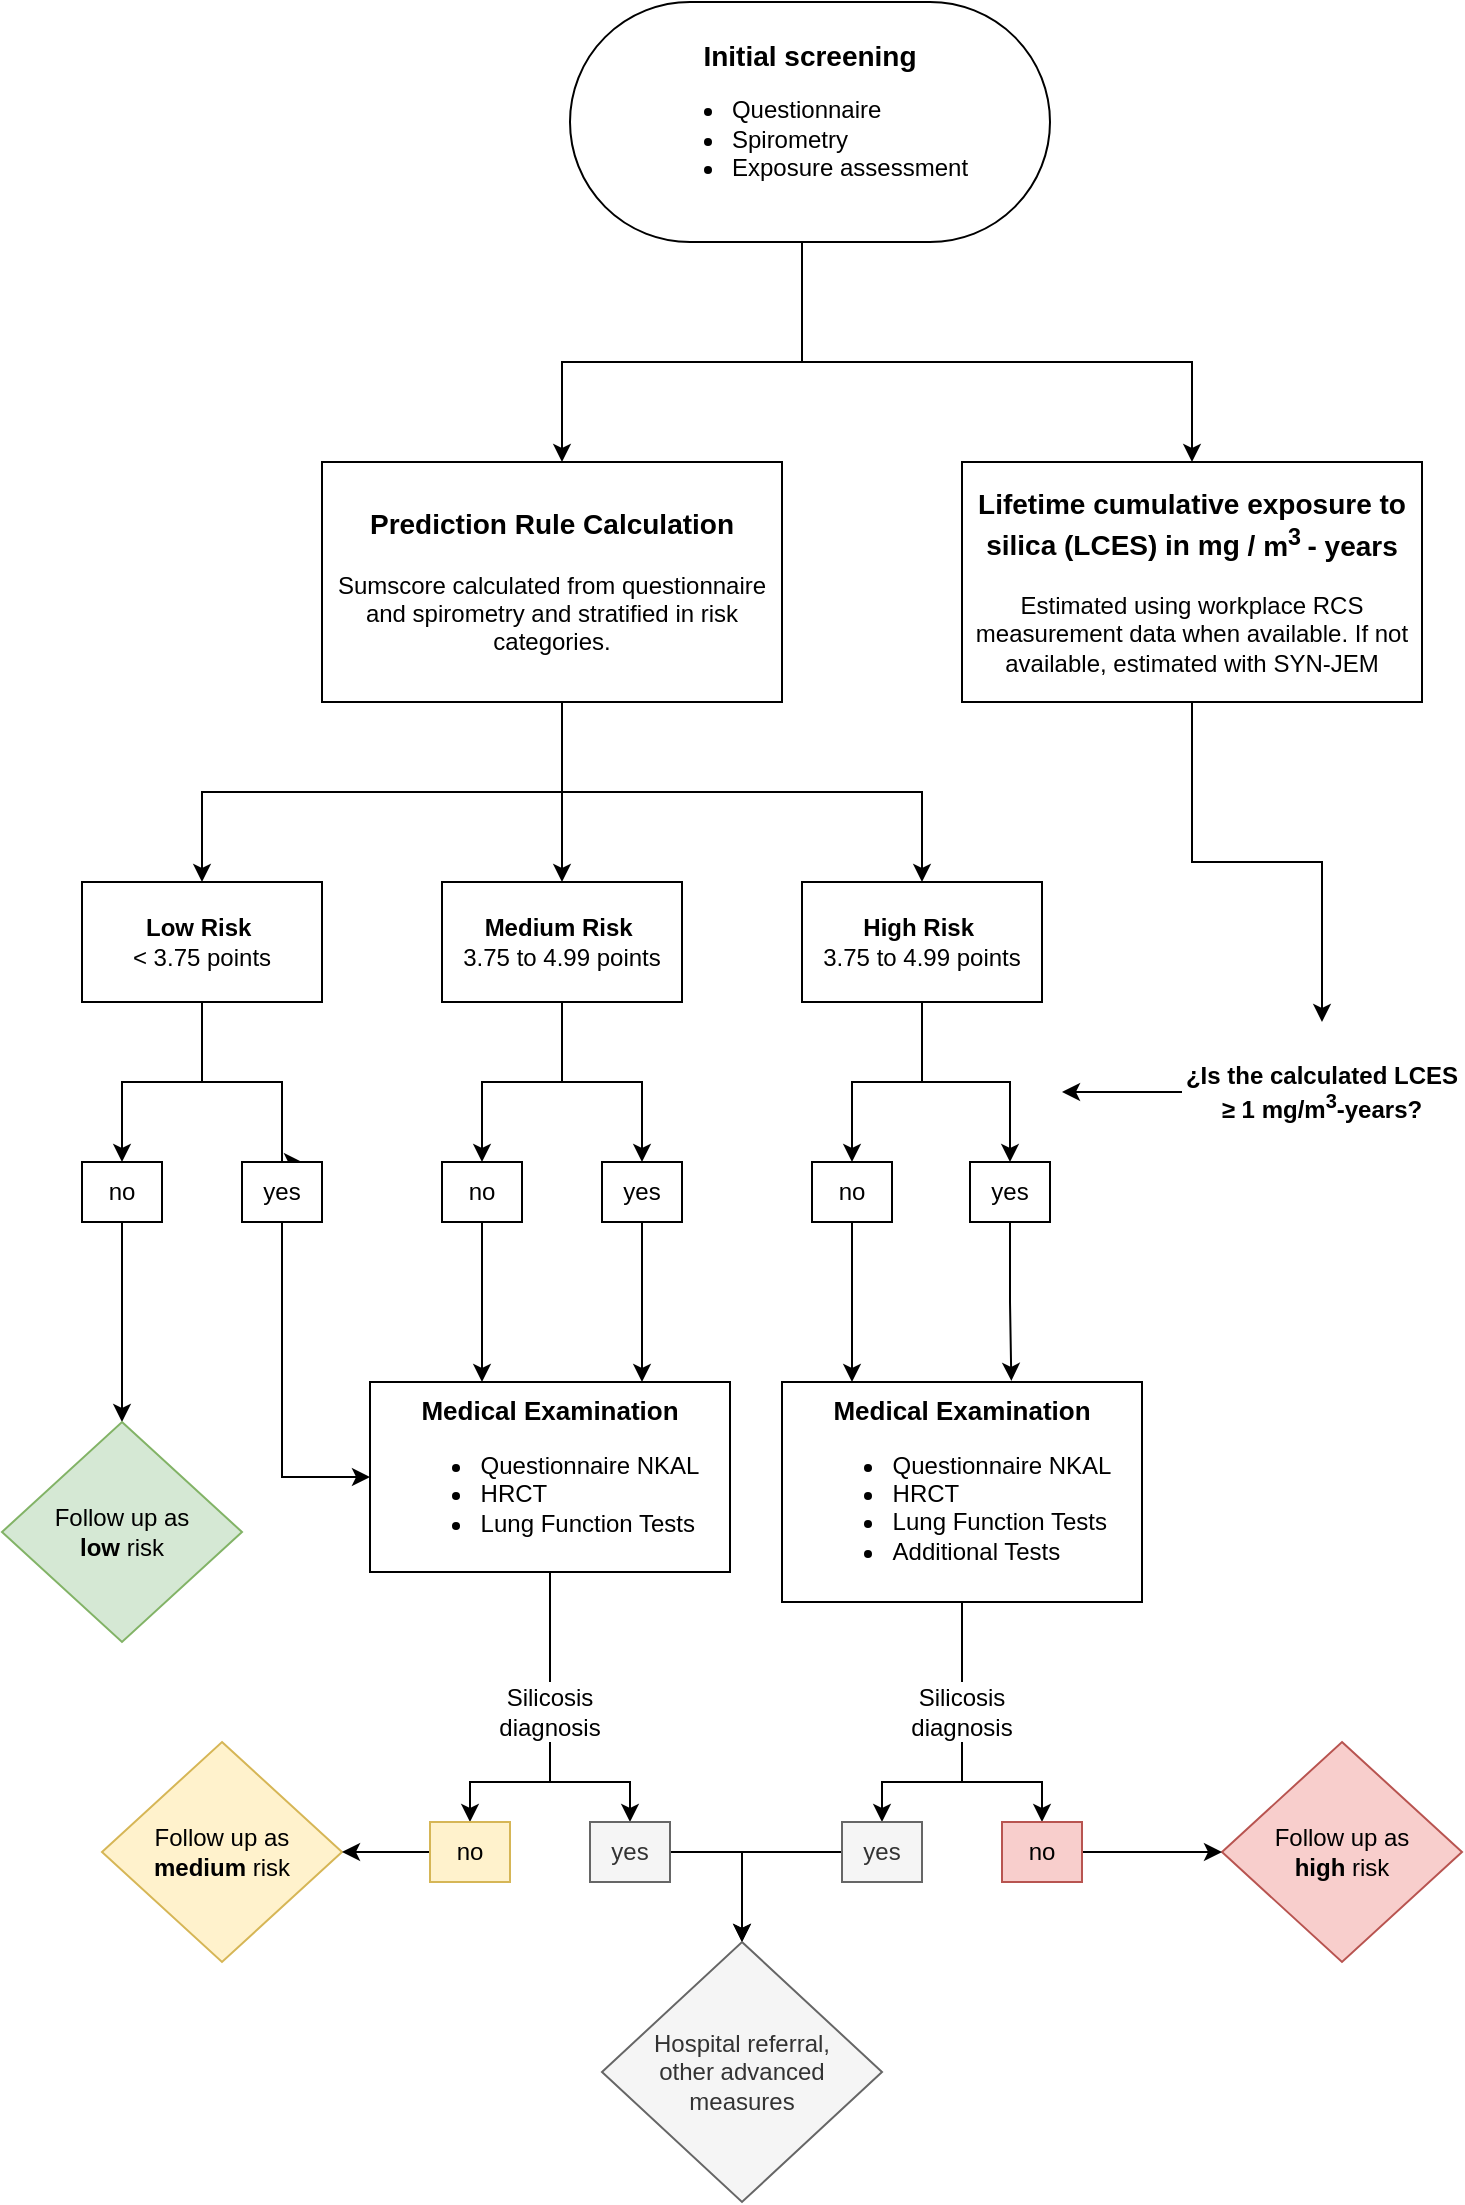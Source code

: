 <mxfile version="26.1.0">
  <diagram name="Página-1" id="HpWcHUaLGH6JBQ9Dskd4">
    <mxGraphModel dx="1434" dy="738" grid="1" gridSize="10" guides="1" tooltips="1" connect="1" arrows="1" fold="1" page="1" pageScale="1" pageWidth="827" pageHeight="1169" math="0" shadow="0">
      <root>
        <mxCell id="0" />
        <mxCell id="1" parent="0" />
        <mxCell id="oCsiiwlPeAxhJD7hbElx-18" style="edgeStyle=orthogonalEdgeStyle;rounded=0;orthogonalLoop=1;jettySize=auto;html=1;" edge="1" parent="1" source="KvbFbesADTHzU55oHPG4-1" target="oCsiiwlPeAxhJD7hbElx-1">
          <mxGeometry relative="1" as="geometry">
            <Array as="points">
              <mxPoint x="450" y="230" />
              <mxPoint x="330" y="230" />
            </Array>
          </mxGeometry>
        </mxCell>
        <mxCell id="oCsiiwlPeAxhJD7hbElx-19" style="edgeStyle=orthogonalEdgeStyle;rounded=0;orthogonalLoop=1;jettySize=auto;html=1;" edge="1" parent="1" source="KvbFbesADTHzU55oHPG4-1" target="oCsiiwlPeAxhJD7hbElx-2">
          <mxGeometry relative="1" as="geometry">
            <Array as="points">
              <mxPoint x="450" y="230" />
              <mxPoint x="645" y="230" />
            </Array>
          </mxGeometry>
        </mxCell>
        <mxCell id="KvbFbesADTHzU55oHPG4-1" value="&lt;font style=&quot;font-size: 14px;&quot;&gt;&lt;b&gt;Initial screening&lt;/b&gt;&lt;/font&gt;&lt;div&gt;&lt;ul&gt;&lt;li style=&quot;text-align: left;&quot;&gt;Questionnaire&lt;/li&gt;&lt;li style=&quot;text-align: left;&quot;&gt;Spirometry&lt;/li&gt;&lt;li style=&quot;text-align: left;&quot;&gt;Exposure assessment&lt;/li&gt;&lt;/ul&gt;&lt;/div&gt;" style="rounded=1;whiteSpace=wrap;html=1;arcSize=50;" parent="1" vertex="1">
          <mxGeometry x="334" y="50" width="240" height="120" as="geometry" />
        </mxCell>
        <mxCell id="oCsiiwlPeAxhJD7hbElx-14" value="" style="edgeStyle=orthogonalEdgeStyle;rounded=0;orthogonalLoop=1;jettySize=auto;html=1;" edge="1" parent="1" source="oCsiiwlPeAxhJD7hbElx-1" target="oCsiiwlPeAxhJD7hbElx-10">
          <mxGeometry relative="1" as="geometry">
            <Array as="points">
              <mxPoint x="330" y="420" />
              <mxPoint x="330" y="420" />
            </Array>
          </mxGeometry>
        </mxCell>
        <mxCell id="oCsiiwlPeAxhJD7hbElx-15" style="edgeStyle=orthogonalEdgeStyle;rounded=0;orthogonalLoop=1;jettySize=auto;html=1;entryX=0.5;entryY=0;entryDx=0;entryDy=0;" edge="1" parent="1" source="oCsiiwlPeAxhJD7hbElx-1" target="oCsiiwlPeAxhJD7hbElx-9">
          <mxGeometry relative="1" as="geometry">
            <Array as="points">
              <mxPoint x="330" y="445" />
              <mxPoint x="150" y="445" />
            </Array>
          </mxGeometry>
        </mxCell>
        <mxCell id="oCsiiwlPeAxhJD7hbElx-16" style="edgeStyle=orthogonalEdgeStyle;rounded=0;orthogonalLoop=1;jettySize=auto;html=1;exitX=0.5;exitY=1;exitDx=0;exitDy=0;" edge="1" parent="1" source="oCsiiwlPeAxhJD7hbElx-1" target="oCsiiwlPeAxhJD7hbElx-11">
          <mxGeometry relative="1" as="geometry">
            <Array as="points">
              <mxPoint x="330" y="400" />
              <mxPoint x="330" y="445" />
              <mxPoint x="510" y="445" />
            </Array>
          </mxGeometry>
        </mxCell>
        <mxCell id="oCsiiwlPeAxhJD7hbElx-1" value="&lt;font style=&quot;font-size: 14px;&quot;&gt;&lt;b&gt;Prediction Rule Calculation&lt;/b&gt;&lt;/font&gt;&lt;div&gt;&lt;span style=&quot;text-align: left; background-color: transparent; color: light-dark(rgb(0, 0, 0), rgb(255, 255, 255));&quot;&gt;&lt;br&gt;&lt;/span&gt;&lt;/div&gt;&lt;div&gt;&lt;span style=&quot;text-align: left; background-color: transparent; color: light-dark(rgb(0, 0, 0), rgb(255, 255, 255));&quot;&gt;Sumscore calculated from questionnaire and spirometry and stratified in risk categories.&lt;/span&gt;&lt;/div&gt;" style="rounded=1;whiteSpace=wrap;html=1;arcSize=0;" vertex="1" parent="1">
          <mxGeometry x="210" y="280" width="230" height="120" as="geometry" />
        </mxCell>
        <mxCell id="oCsiiwlPeAxhJD7hbElx-30" style="edgeStyle=orthogonalEdgeStyle;rounded=0;orthogonalLoop=1;jettySize=auto;html=1;entryX=0.5;entryY=0;entryDx=0;entryDy=0;" edge="1" parent="1" source="oCsiiwlPeAxhJD7hbElx-2" target="oCsiiwlPeAxhJD7hbElx-22">
          <mxGeometry relative="1" as="geometry" />
        </mxCell>
        <mxCell id="oCsiiwlPeAxhJD7hbElx-2" value="&lt;div&gt;&lt;span style=&quot;text-align: left; background-color: transparent; color: light-dark(rgb(0, 0, 0), rgb(255, 255, 255)); font-size: 14px;&quot;&gt;&lt;b&gt;Lifetime cumulative exposure to silica (LCES) in&amp;nbsp;&lt;/b&gt;&lt;/span&gt;&lt;span style=&quot;background-color: transparent; color: light-dark(rgb(0, 0, 0), rgb(255, 255, 255)); text-align: left; font-size: 14px;&quot;&gt;&lt;b&gt;mg /&amp;nbsp;&lt;/b&gt;&lt;/span&gt;&lt;b style=&quot;background-color: transparent; color: light-dark(rgb(0, 0, 0), rgb(255, 255, 255)); font-size: 14px; text-align: left;&quot;&gt;m&lt;sup&gt;3&amp;nbsp;&lt;/sup&gt;- years&lt;/b&gt;&lt;/div&gt;&lt;div&gt;&lt;span style=&quot;text-align: left;&quot;&gt;&lt;br&gt;&lt;/span&gt;&lt;/div&gt;&lt;div&gt;&lt;span style=&quot;text-align: left;&quot;&gt;Estimated using workplace RCS measurement data when available. If not available, estimated with SYN-JEM&lt;/span&gt;&lt;/div&gt;" style="rounded=1;whiteSpace=wrap;html=1;arcSize=0;" vertex="1" parent="1">
          <mxGeometry x="530" y="280" width="230" height="120" as="geometry" />
        </mxCell>
        <mxCell id="oCsiiwlPeAxhJD7hbElx-37" style="edgeStyle=orthogonalEdgeStyle;rounded=0;orthogonalLoop=1;jettySize=auto;html=1;exitX=0.5;exitY=1;exitDx=0;exitDy=0;entryX=0.5;entryY=0;entryDx=0;entryDy=0;" edge="1" parent="1" source="oCsiiwlPeAxhJD7hbElx-9" target="oCsiiwlPeAxhJD7hbElx-25">
          <mxGeometry relative="1" as="geometry" />
        </mxCell>
        <mxCell id="oCsiiwlPeAxhJD7hbElx-38" style="edgeStyle=orthogonalEdgeStyle;rounded=0;orthogonalLoop=1;jettySize=auto;html=1;exitX=0.5;exitY=1;exitDx=0;exitDy=0;entryX=0.75;entryY=0;entryDx=0;entryDy=0;" edge="1" parent="1" source="oCsiiwlPeAxhJD7hbElx-9" target="oCsiiwlPeAxhJD7hbElx-24">
          <mxGeometry relative="1" as="geometry">
            <Array as="points">
              <mxPoint x="150" y="590" />
              <mxPoint x="190" y="590" />
              <mxPoint x="190" y="630" />
            </Array>
          </mxGeometry>
        </mxCell>
        <mxCell id="oCsiiwlPeAxhJD7hbElx-9" value="&lt;b&gt;Low Risk&lt;/b&gt;&amp;nbsp;&lt;div&gt;&amp;lt; 3.75 points&lt;/div&gt;" style="rounded=0;whiteSpace=wrap;html=1;" vertex="1" parent="1">
          <mxGeometry x="90" y="490" width="120" height="60" as="geometry" />
        </mxCell>
        <mxCell id="oCsiiwlPeAxhJD7hbElx-35" style="edgeStyle=orthogonalEdgeStyle;rounded=0;orthogonalLoop=1;jettySize=auto;html=1;exitX=0.5;exitY=1;exitDx=0;exitDy=0;entryX=0.5;entryY=0;entryDx=0;entryDy=0;" edge="1" parent="1" source="oCsiiwlPeAxhJD7hbElx-10" target="oCsiiwlPeAxhJD7hbElx-27">
          <mxGeometry relative="1" as="geometry" />
        </mxCell>
        <mxCell id="oCsiiwlPeAxhJD7hbElx-36" style="edgeStyle=orthogonalEdgeStyle;rounded=0;orthogonalLoop=1;jettySize=auto;html=1;" edge="1" parent="1" source="oCsiiwlPeAxhJD7hbElx-10" target="oCsiiwlPeAxhJD7hbElx-26">
          <mxGeometry relative="1" as="geometry" />
        </mxCell>
        <mxCell id="oCsiiwlPeAxhJD7hbElx-10" value="&lt;b&gt;Medium Risk&lt;/b&gt;&amp;nbsp;&lt;div&gt;3.75 to 4.99 points&lt;/div&gt;" style="rounded=0;whiteSpace=wrap;html=1;" vertex="1" parent="1">
          <mxGeometry x="270" y="490" width="120" height="60" as="geometry" />
        </mxCell>
        <mxCell id="oCsiiwlPeAxhJD7hbElx-39" style="edgeStyle=orthogonalEdgeStyle;rounded=0;orthogonalLoop=1;jettySize=auto;html=1;entryX=0.5;entryY=0;entryDx=0;entryDy=0;" edge="1" parent="1" source="oCsiiwlPeAxhJD7hbElx-11" target="oCsiiwlPeAxhJD7hbElx-29">
          <mxGeometry relative="1" as="geometry" />
        </mxCell>
        <mxCell id="oCsiiwlPeAxhJD7hbElx-40" style="edgeStyle=orthogonalEdgeStyle;rounded=0;orthogonalLoop=1;jettySize=auto;html=1;entryX=0.5;entryY=0;entryDx=0;entryDy=0;" edge="1" parent="1" source="oCsiiwlPeAxhJD7hbElx-11" target="oCsiiwlPeAxhJD7hbElx-28">
          <mxGeometry relative="1" as="geometry" />
        </mxCell>
        <mxCell id="oCsiiwlPeAxhJD7hbElx-11" value="&lt;b&gt;High Risk&lt;/b&gt;&amp;nbsp;&lt;div&gt;3.75 to 4.99 points&lt;/div&gt;" style="rounded=0;whiteSpace=wrap;html=1;" vertex="1" parent="1">
          <mxGeometry x="450" y="490" width="120" height="60" as="geometry" />
        </mxCell>
        <mxCell id="oCsiiwlPeAxhJD7hbElx-33" style="edgeStyle=orthogonalEdgeStyle;rounded=0;orthogonalLoop=1;jettySize=auto;html=1;" edge="1" parent="1" source="oCsiiwlPeAxhJD7hbElx-22">
          <mxGeometry relative="1" as="geometry">
            <mxPoint x="580" y="595" as="targetPoint" />
          </mxGeometry>
        </mxCell>
        <mxCell id="oCsiiwlPeAxhJD7hbElx-22" value="¿Is the calculated LCES ≥ 1 mg/m&lt;sup&gt;3&lt;/sup&gt;-years?" style="text;html=1;align=center;verticalAlign=middle;whiteSpace=wrap;rounded=0;fontStyle=1" vertex="1" parent="1">
          <mxGeometry x="640" y="560" width="140" height="70" as="geometry" />
        </mxCell>
        <mxCell id="oCsiiwlPeAxhJD7hbElx-65" style="edgeStyle=orthogonalEdgeStyle;rounded=0;orthogonalLoop=1;jettySize=auto;html=1;entryX=0;entryY=0.5;entryDx=0;entryDy=0;" edge="1" parent="1" source="oCsiiwlPeAxhJD7hbElx-24" target="oCsiiwlPeAxhJD7hbElx-48">
          <mxGeometry relative="1" as="geometry">
            <Array as="points">
              <mxPoint x="190" y="788" />
            </Array>
          </mxGeometry>
        </mxCell>
        <mxCell id="oCsiiwlPeAxhJD7hbElx-24" value="yes" style="rounded=0;whiteSpace=wrap;html=1;" vertex="1" parent="1">
          <mxGeometry x="170" y="630" width="40" height="30" as="geometry" />
        </mxCell>
        <mxCell id="oCsiiwlPeAxhJD7hbElx-46" style="edgeStyle=orthogonalEdgeStyle;rounded=0;orthogonalLoop=1;jettySize=auto;html=1;" edge="1" parent="1" source="oCsiiwlPeAxhJD7hbElx-25" target="oCsiiwlPeAxhJD7hbElx-42">
          <mxGeometry relative="1" as="geometry" />
        </mxCell>
        <mxCell id="oCsiiwlPeAxhJD7hbElx-25" value="no" style="rounded=0;whiteSpace=wrap;html=1;" vertex="1" parent="1">
          <mxGeometry x="90" y="630" width="40" height="30" as="geometry" />
        </mxCell>
        <mxCell id="oCsiiwlPeAxhJD7hbElx-53" style="edgeStyle=orthogonalEdgeStyle;rounded=0;orthogonalLoop=1;jettySize=auto;html=1;" edge="1" parent="1" source="oCsiiwlPeAxhJD7hbElx-26" target="oCsiiwlPeAxhJD7hbElx-48">
          <mxGeometry relative="1" as="geometry">
            <Array as="points">
              <mxPoint x="370" y="730" />
              <mxPoint x="370" y="730" />
            </Array>
          </mxGeometry>
        </mxCell>
        <mxCell id="oCsiiwlPeAxhJD7hbElx-26" value="yes" style="rounded=0;whiteSpace=wrap;html=1;" vertex="1" parent="1">
          <mxGeometry x="350" y="630" width="40" height="30" as="geometry" />
        </mxCell>
        <mxCell id="oCsiiwlPeAxhJD7hbElx-27" value="no" style="rounded=0;whiteSpace=wrap;html=1;" vertex="1" parent="1">
          <mxGeometry x="270" y="630" width="40" height="30" as="geometry" />
        </mxCell>
        <mxCell id="oCsiiwlPeAxhJD7hbElx-28" value="yes" style="rounded=0;whiteSpace=wrap;html=1;" vertex="1" parent="1">
          <mxGeometry x="534" y="630" width="40" height="30" as="geometry" />
        </mxCell>
        <mxCell id="oCsiiwlPeAxhJD7hbElx-29" value="no" style="rounded=0;whiteSpace=wrap;html=1;" vertex="1" parent="1">
          <mxGeometry x="455" y="630" width="40" height="30" as="geometry" />
        </mxCell>
        <mxCell id="oCsiiwlPeAxhJD7hbElx-42" value="Follow up as &lt;br&gt;&lt;b&gt;low &lt;/b&gt;risk" style="rhombus;whiteSpace=wrap;html=1;fillColor=#d5e8d4;strokeColor=#82b366;" vertex="1" parent="1">
          <mxGeometry x="50" y="760" width="120" height="110" as="geometry" />
        </mxCell>
        <mxCell id="oCsiiwlPeAxhJD7hbElx-43" value="Follow up as &lt;br&gt;&lt;b&gt;medium &lt;/b&gt;risk" style="rhombus;whiteSpace=wrap;html=1;fillColor=#fff2cc;strokeColor=#d6b656;" vertex="1" parent="1">
          <mxGeometry x="100" y="920" width="120" height="110" as="geometry" />
        </mxCell>
        <mxCell id="oCsiiwlPeAxhJD7hbElx-45" value="Follow up as &lt;br&gt;&lt;b&gt;high&lt;/b&gt;&amp;nbsp;&lt;span style=&quot;background-color: transparent; color: light-dark(rgb(0, 0, 0), rgb(255, 255, 255));&quot;&gt;risk&lt;/span&gt;" style="rhombus;whiteSpace=wrap;html=1;fillColor=#f8cecc;strokeColor=#b85450;" vertex="1" parent="1">
          <mxGeometry x="660" y="920" width="120" height="110" as="geometry" />
        </mxCell>
        <mxCell id="oCsiiwlPeAxhJD7hbElx-63" style="edgeStyle=orthogonalEdgeStyle;rounded=0;orthogonalLoop=1;jettySize=auto;html=1;exitX=0.5;exitY=1;exitDx=0;exitDy=0;entryX=0.5;entryY=0;entryDx=0;entryDy=0;endArrow=none;startFill=0;" edge="1" parent="1" source="oCsiiwlPeAxhJD7hbElx-48" target="oCsiiwlPeAxhJD7hbElx-58">
          <mxGeometry relative="1" as="geometry" />
        </mxCell>
        <mxCell id="oCsiiwlPeAxhJD7hbElx-48" value="&lt;font style=&quot;font-size: 13px;&quot;&gt;&lt;b style=&quot;&quot;&gt;Medical Examination&lt;/b&gt;&lt;/font&gt;&lt;div&gt;&lt;ul&gt;&lt;li style=&quot;text-align: left;&quot;&gt;Questionnaire NKAL&lt;/li&gt;&lt;li style=&quot;text-align: left;&quot;&gt;HRCT&lt;/li&gt;&lt;li style=&quot;text-align: left;&quot;&gt;Lung Function Tests&lt;/li&gt;&lt;/ul&gt;&lt;/div&gt;" style="rounded=1;whiteSpace=wrap;html=1;arcSize=0;" vertex="1" parent="1">
          <mxGeometry x="234" y="740" width="180" height="95" as="geometry" />
        </mxCell>
        <mxCell id="oCsiiwlPeAxhJD7hbElx-67" style="edgeStyle=orthogonalEdgeStyle;rounded=0;orthogonalLoop=1;jettySize=auto;html=1;entryX=0.5;entryY=0;entryDx=0;entryDy=0;endArrow=none;startFill=0;" edge="1" parent="1" source="oCsiiwlPeAxhJD7hbElx-50" target="oCsiiwlPeAxhJD7hbElx-64">
          <mxGeometry relative="1" as="geometry" />
        </mxCell>
        <mxCell id="oCsiiwlPeAxhJD7hbElx-50" value="&lt;font style=&quot;font-size: 13px;&quot;&gt;&lt;b style=&quot;&quot;&gt;Medical Examination&lt;/b&gt;&lt;/font&gt;&lt;div&gt;&lt;ul&gt;&lt;li style=&quot;text-align: left;&quot;&gt;Questionnaire NKAL&lt;/li&gt;&lt;li style=&quot;text-align: left;&quot;&gt;HRCT&lt;/li&gt;&lt;li style=&quot;text-align: left;&quot;&gt;Lung Function Tests&lt;/li&gt;&lt;li style=&quot;text-align: left;&quot;&gt;Additional Tests&lt;/li&gt;&lt;/ul&gt;&lt;/div&gt;" style="rounded=1;whiteSpace=wrap;html=1;arcSize=0;" vertex="1" parent="1">
          <mxGeometry x="440" y="740" width="180" height="110" as="geometry" />
        </mxCell>
        <mxCell id="oCsiiwlPeAxhJD7hbElx-71" style="edgeStyle=orthogonalEdgeStyle;rounded=0;orthogonalLoop=1;jettySize=auto;html=1;" edge="1" parent="1" source="oCsiiwlPeAxhJD7hbElx-58" target="oCsiiwlPeAxhJD7hbElx-69">
          <mxGeometry relative="1" as="geometry">
            <Array as="points">
              <mxPoint x="324" y="940" />
              <mxPoint x="284" y="940" />
            </Array>
          </mxGeometry>
        </mxCell>
        <mxCell id="oCsiiwlPeAxhJD7hbElx-74" style="edgeStyle=orthogonalEdgeStyle;rounded=0;orthogonalLoop=1;jettySize=auto;html=1;entryX=0.5;entryY=0;entryDx=0;entryDy=0;" edge="1" parent="1" source="oCsiiwlPeAxhJD7hbElx-58" target="oCsiiwlPeAxhJD7hbElx-68">
          <mxGeometry relative="1" as="geometry">
            <Array as="points">
              <mxPoint x="324" y="940" />
              <mxPoint x="364" y="940" />
            </Array>
          </mxGeometry>
        </mxCell>
        <mxCell id="oCsiiwlPeAxhJD7hbElx-58" value="Silicosis diagnosis" style="text;html=1;align=center;verticalAlign=middle;whiteSpace=wrap;rounded=0;" vertex="1" parent="1">
          <mxGeometry x="294" y="890" width="60" height="30" as="geometry" />
        </mxCell>
        <mxCell id="oCsiiwlPeAxhJD7hbElx-61" style="edgeStyle=orthogonalEdgeStyle;rounded=0;orthogonalLoop=1;jettySize=auto;html=1;exitX=0.5;exitY=1;exitDx=0;exitDy=0;" edge="1" parent="1" source="oCsiiwlPeAxhJD7hbElx-29">
          <mxGeometry relative="1" as="geometry">
            <mxPoint x="475" y="740" as="targetPoint" />
          </mxGeometry>
        </mxCell>
        <mxCell id="oCsiiwlPeAxhJD7hbElx-62" style="edgeStyle=orthogonalEdgeStyle;rounded=0;orthogonalLoop=1;jettySize=auto;html=1;entryX=0.637;entryY=-0.005;entryDx=0;entryDy=0;entryPerimeter=0;" edge="1" parent="1" source="oCsiiwlPeAxhJD7hbElx-28" target="oCsiiwlPeAxhJD7hbElx-50">
          <mxGeometry relative="1" as="geometry" />
        </mxCell>
        <mxCell id="oCsiiwlPeAxhJD7hbElx-78" style="edgeStyle=orthogonalEdgeStyle;rounded=0;orthogonalLoop=1;jettySize=auto;html=1;entryX=0.5;entryY=0;entryDx=0;entryDy=0;" edge="1" parent="1" source="oCsiiwlPeAxhJD7hbElx-64" target="oCsiiwlPeAxhJD7hbElx-75">
          <mxGeometry relative="1" as="geometry">
            <Array as="points">
              <mxPoint x="530" y="940" />
              <mxPoint x="570" y="940" />
            </Array>
          </mxGeometry>
        </mxCell>
        <mxCell id="oCsiiwlPeAxhJD7hbElx-79" style="edgeStyle=orthogonalEdgeStyle;rounded=0;orthogonalLoop=1;jettySize=auto;html=1;exitX=0.5;exitY=1;exitDx=0;exitDy=0;entryX=0.5;entryY=0;entryDx=0;entryDy=0;" edge="1" parent="1" source="oCsiiwlPeAxhJD7hbElx-64" target="oCsiiwlPeAxhJD7hbElx-76">
          <mxGeometry relative="1" as="geometry">
            <Array as="points">
              <mxPoint x="530" y="940" />
              <mxPoint x="490" y="940" />
            </Array>
          </mxGeometry>
        </mxCell>
        <mxCell id="oCsiiwlPeAxhJD7hbElx-64" value="Silicosis diagnosis" style="text;html=1;align=center;verticalAlign=middle;whiteSpace=wrap;rounded=0;" vertex="1" parent="1">
          <mxGeometry x="500" y="890" width="60" height="30" as="geometry" />
        </mxCell>
        <mxCell id="oCsiiwlPeAxhJD7hbElx-66" style="edgeStyle=orthogonalEdgeStyle;rounded=0;orthogonalLoop=1;jettySize=auto;html=1;" edge="1" parent="1" source="oCsiiwlPeAxhJD7hbElx-27">
          <mxGeometry relative="1" as="geometry">
            <mxPoint x="290" y="740" as="targetPoint" />
          </mxGeometry>
        </mxCell>
        <mxCell id="oCsiiwlPeAxhJD7hbElx-81" style="edgeStyle=orthogonalEdgeStyle;rounded=0;orthogonalLoop=1;jettySize=auto;html=1;entryX=0.5;entryY=0;entryDx=0;entryDy=0;" edge="1" parent="1" source="oCsiiwlPeAxhJD7hbElx-68" target="oCsiiwlPeAxhJD7hbElx-80">
          <mxGeometry relative="1" as="geometry">
            <Array as="points">
              <mxPoint x="420" y="975" />
            </Array>
          </mxGeometry>
        </mxCell>
        <mxCell id="oCsiiwlPeAxhJD7hbElx-68" value="yes" style="rounded=0;whiteSpace=wrap;html=1;fillColor=#f5f5f5;strokeColor=#666666;fontColor=#333333;" vertex="1" parent="1">
          <mxGeometry x="344" y="960" width="40" height="30" as="geometry" />
        </mxCell>
        <mxCell id="oCsiiwlPeAxhJD7hbElx-70" style="edgeStyle=orthogonalEdgeStyle;rounded=0;orthogonalLoop=1;jettySize=auto;html=1;exitX=0;exitY=0.5;exitDx=0;exitDy=0;entryX=1;entryY=0.5;entryDx=0;entryDy=0;" edge="1" parent="1" source="oCsiiwlPeAxhJD7hbElx-69" target="oCsiiwlPeAxhJD7hbElx-43">
          <mxGeometry relative="1" as="geometry" />
        </mxCell>
        <mxCell id="oCsiiwlPeAxhJD7hbElx-69" value="no" style="rounded=0;whiteSpace=wrap;html=1;fillColor=#fff2cc;strokeColor=#d6b656;" vertex="1" parent="1">
          <mxGeometry x="264" y="960" width="40" height="30" as="geometry" />
        </mxCell>
        <mxCell id="oCsiiwlPeAxhJD7hbElx-77" style="edgeStyle=orthogonalEdgeStyle;rounded=0;orthogonalLoop=1;jettySize=auto;html=1;entryX=0;entryY=0.5;entryDx=0;entryDy=0;" edge="1" parent="1" source="oCsiiwlPeAxhJD7hbElx-75" target="oCsiiwlPeAxhJD7hbElx-45">
          <mxGeometry relative="1" as="geometry" />
        </mxCell>
        <mxCell id="oCsiiwlPeAxhJD7hbElx-75" value="no" style="rounded=0;whiteSpace=wrap;html=1;fillColor=#f8cecc;strokeColor=#b85450;" vertex="1" parent="1">
          <mxGeometry x="550" y="960" width="40" height="30" as="geometry" />
        </mxCell>
        <mxCell id="oCsiiwlPeAxhJD7hbElx-82" style="edgeStyle=orthogonalEdgeStyle;rounded=0;orthogonalLoop=1;jettySize=auto;html=1;entryX=0.5;entryY=0;entryDx=0;entryDy=0;" edge="1" parent="1" source="oCsiiwlPeAxhJD7hbElx-76" target="oCsiiwlPeAxhJD7hbElx-80">
          <mxGeometry relative="1" as="geometry">
            <Array as="points">
              <mxPoint x="420" y="975" />
            </Array>
          </mxGeometry>
        </mxCell>
        <mxCell id="oCsiiwlPeAxhJD7hbElx-76" value="yes" style="rounded=0;whiteSpace=wrap;html=1;fillColor=#f5f5f5;strokeColor=#666666;fontColor=#333333;" vertex="1" parent="1">
          <mxGeometry x="470" y="960" width="40" height="30" as="geometry" />
        </mxCell>
        <mxCell id="oCsiiwlPeAxhJD7hbElx-80" value="Hospital referral, &lt;br&gt;other advanced measures" style="rhombus;whiteSpace=wrap;html=1;fillColor=#f5f5f5;fontColor=#333333;strokeColor=#666666;" vertex="1" parent="1">
          <mxGeometry x="350" y="1020" width="140" height="130" as="geometry" />
        </mxCell>
      </root>
    </mxGraphModel>
  </diagram>
</mxfile>
